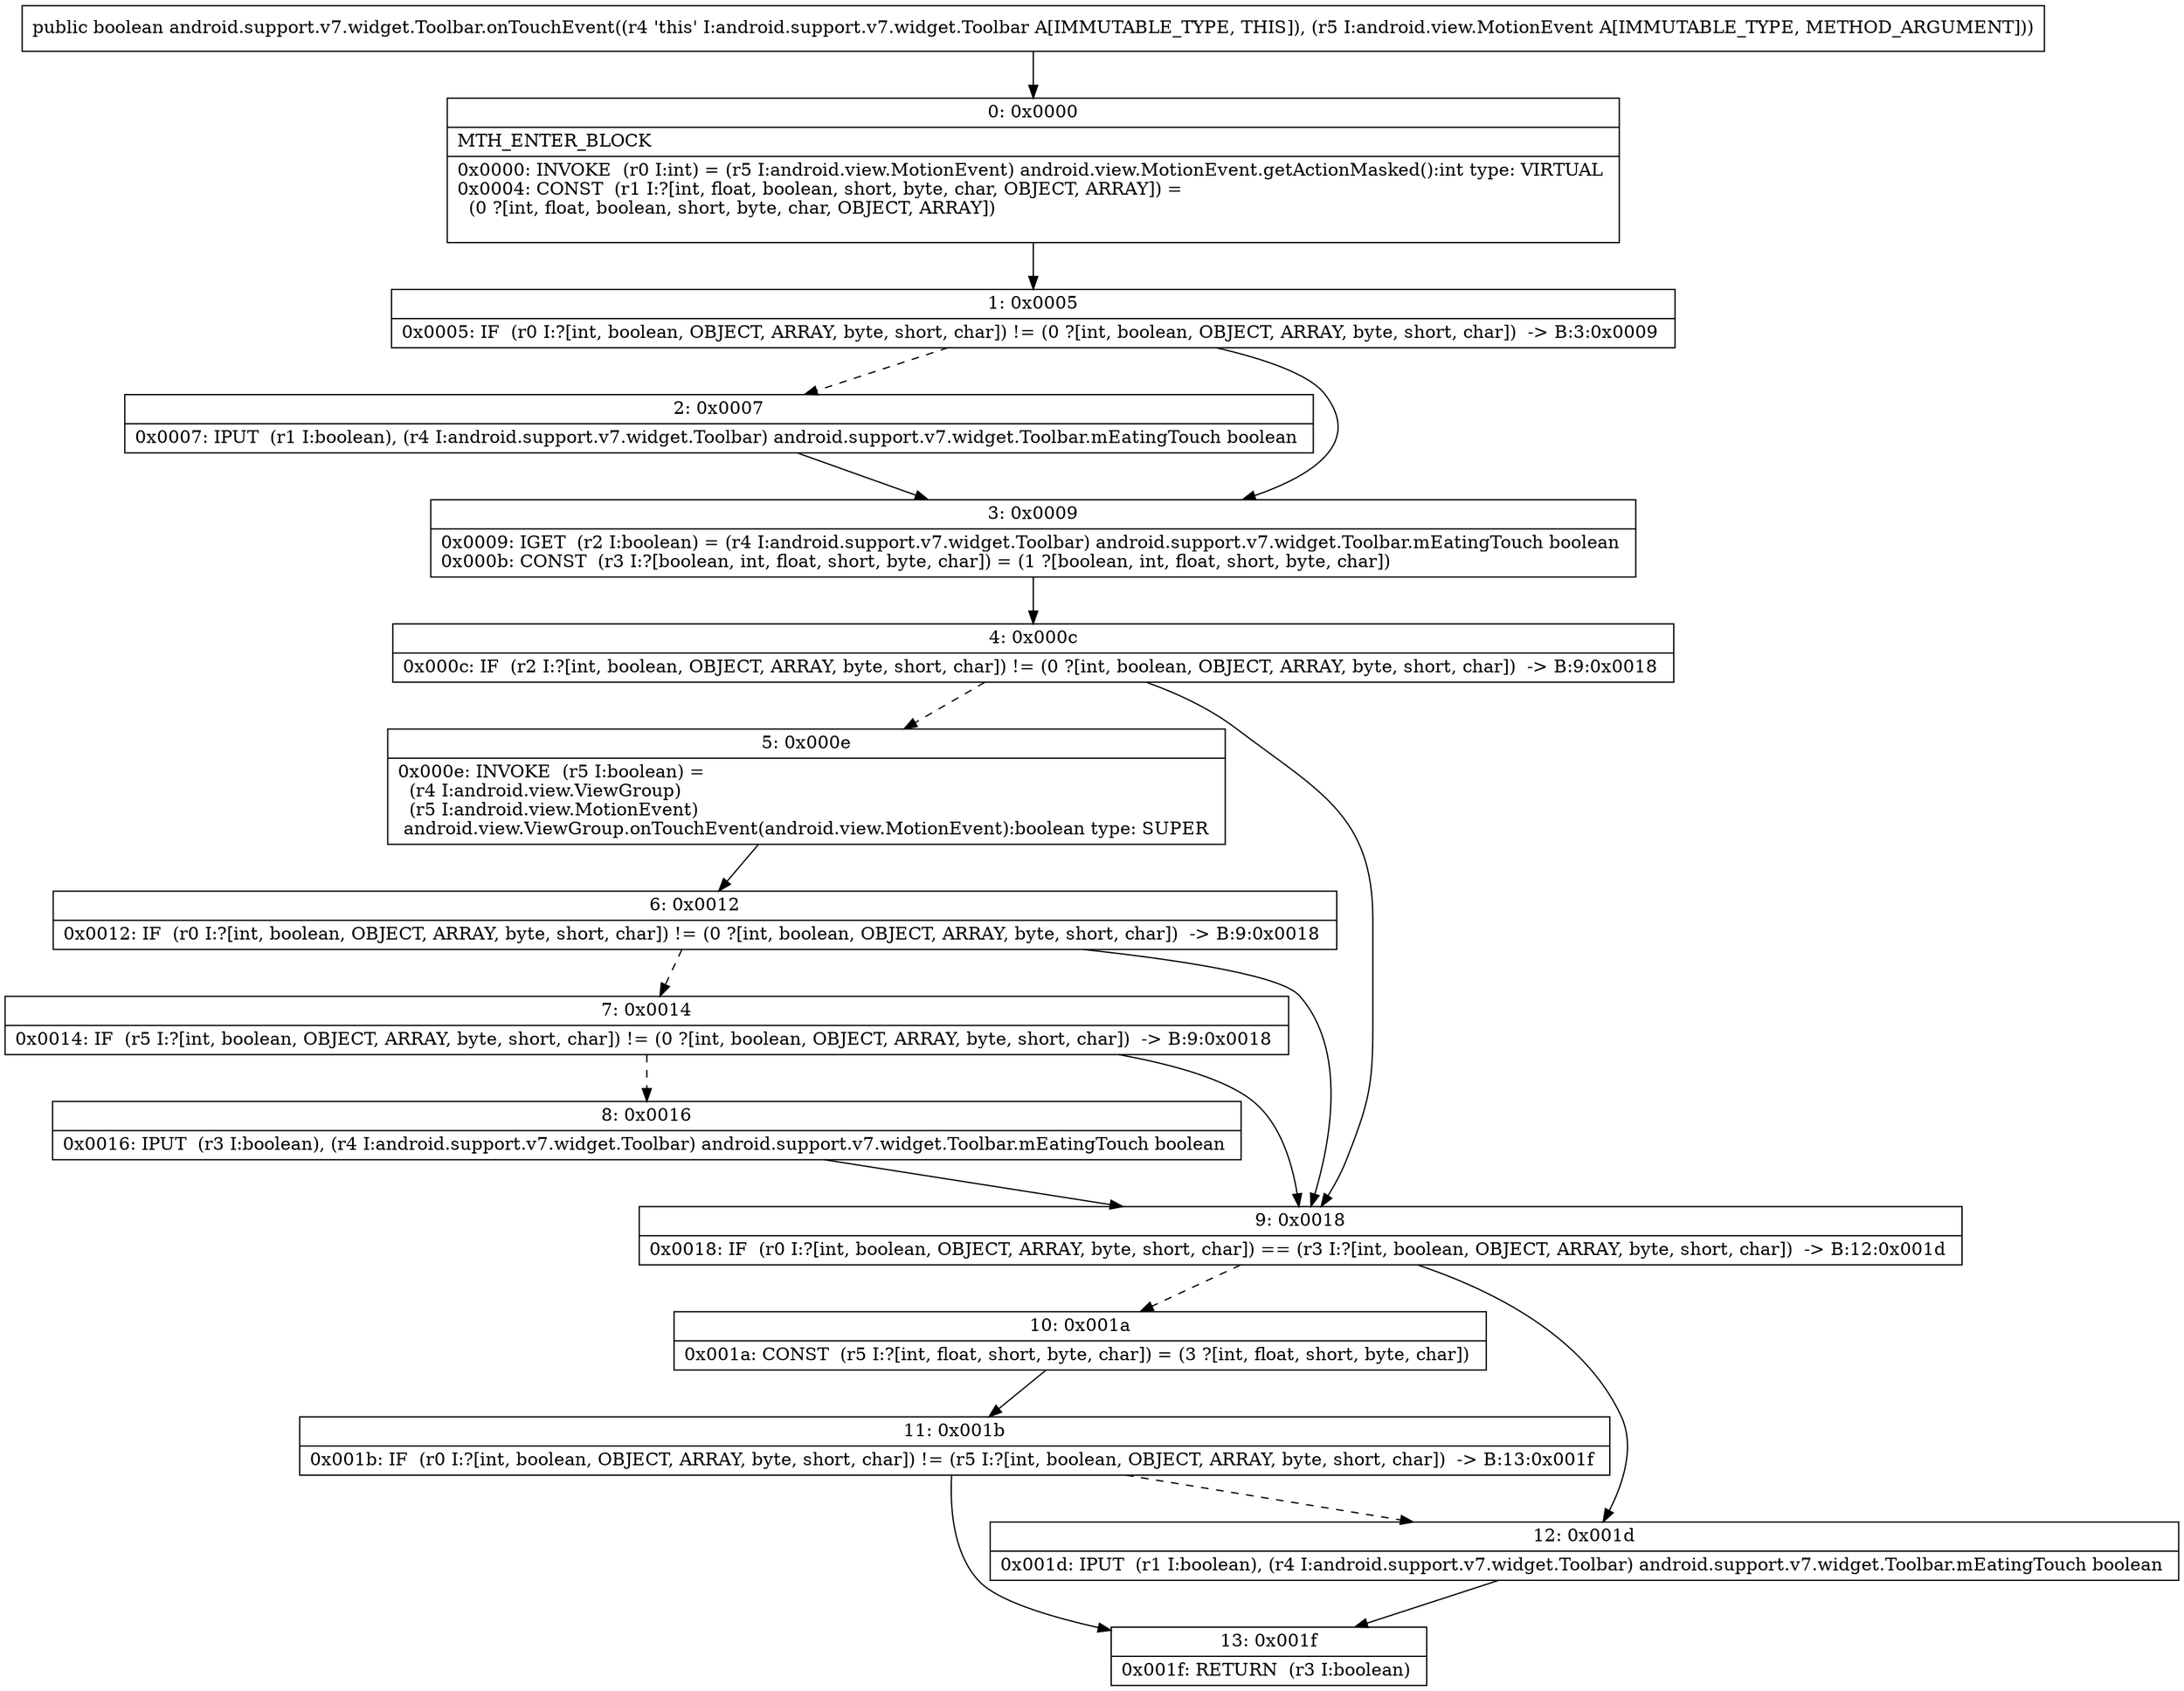 digraph "CFG forandroid.support.v7.widget.Toolbar.onTouchEvent(Landroid\/view\/MotionEvent;)Z" {
Node_0 [shape=record,label="{0\:\ 0x0000|MTH_ENTER_BLOCK\l|0x0000: INVOKE  (r0 I:int) = (r5 I:android.view.MotionEvent) android.view.MotionEvent.getActionMasked():int type: VIRTUAL \l0x0004: CONST  (r1 I:?[int, float, boolean, short, byte, char, OBJECT, ARRAY]) = \l  (0 ?[int, float, boolean, short, byte, char, OBJECT, ARRAY])\l \l}"];
Node_1 [shape=record,label="{1\:\ 0x0005|0x0005: IF  (r0 I:?[int, boolean, OBJECT, ARRAY, byte, short, char]) != (0 ?[int, boolean, OBJECT, ARRAY, byte, short, char])  \-\> B:3:0x0009 \l}"];
Node_2 [shape=record,label="{2\:\ 0x0007|0x0007: IPUT  (r1 I:boolean), (r4 I:android.support.v7.widget.Toolbar) android.support.v7.widget.Toolbar.mEatingTouch boolean \l}"];
Node_3 [shape=record,label="{3\:\ 0x0009|0x0009: IGET  (r2 I:boolean) = (r4 I:android.support.v7.widget.Toolbar) android.support.v7.widget.Toolbar.mEatingTouch boolean \l0x000b: CONST  (r3 I:?[boolean, int, float, short, byte, char]) = (1 ?[boolean, int, float, short, byte, char]) \l}"];
Node_4 [shape=record,label="{4\:\ 0x000c|0x000c: IF  (r2 I:?[int, boolean, OBJECT, ARRAY, byte, short, char]) != (0 ?[int, boolean, OBJECT, ARRAY, byte, short, char])  \-\> B:9:0x0018 \l}"];
Node_5 [shape=record,label="{5\:\ 0x000e|0x000e: INVOKE  (r5 I:boolean) = \l  (r4 I:android.view.ViewGroup)\l  (r5 I:android.view.MotionEvent)\l android.view.ViewGroup.onTouchEvent(android.view.MotionEvent):boolean type: SUPER \l}"];
Node_6 [shape=record,label="{6\:\ 0x0012|0x0012: IF  (r0 I:?[int, boolean, OBJECT, ARRAY, byte, short, char]) != (0 ?[int, boolean, OBJECT, ARRAY, byte, short, char])  \-\> B:9:0x0018 \l}"];
Node_7 [shape=record,label="{7\:\ 0x0014|0x0014: IF  (r5 I:?[int, boolean, OBJECT, ARRAY, byte, short, char]) != (0 ?[int, boolean, OBJECT, ARRAY, byte, short, char])  \-\> B:9:0x0018 \l}"];
Node_8 [shape=record,label="{8\:\ 0x0016|0x0016: IPUT  (r3 I:boolean), (r4 I:android.support.v7.widget.Toolbar) android.support.v7.widget.Toolbar.mEatingTouch boolean \l}"];
Node_9 [shape=record,label="{9\:\ 0x0018|0x0018: IF  (r0 I:?[int, boolean, OBJECT, ARRAY, byte, short, char]) == (r3 I:?[int, boolean, OBJECT, ARRAY, byte, short, char])  \-\> B:12:0x001d \l}"];
Node_10 [shape=record,label="{10\:\ 0x001a|0x001a: CONST  (r5 I:?[int, float, short, byte, char]) = (3 ?[int, float, short, byte, char]) \l}"];
Node_11 [shape=record,label="{11\:\ 0x001b|0x001b: IF  (r0 I:?[int, boolean, OBJECT, ARRAY, byte, short, char]) != (r5 I:?[int, boolean, OBJECT, ARRAY, byte, short, char])  \-\> B:13:0x001f \l}"];
Node_12 [shape=record,label="{12\:\ 0x001d|0x001d: IPUT  (r1 I:boolean), (r4 I:android.support.v7.widget.Toolbar) android.support.v7.widget.Toolbar.mEatingTouch boolean \l}"];
Node_13 [shape=record,label="{13\:\ 0x001f|0x001f: RETURN  (r3 I:boolean) \l}"];
MethodNode[shape=record,label="{public boolean android.support.v7.widget.Toolbar.onTouchEvent((r4 'this' I:android.support.v7.widget.Toolbar A[IMMUTABLE_TYPE, THIS]), (r5 I:android.view.MotionEvent A[IMMUTABLE_TYPE, METHOD_ARGUMENT])) }"];
MethodNode -> Node_0;
Node_0 -> Node_1;
Node_1 -> Node_2[style=dashed];
Node_1 -> Node_3;
Node_2 -> Node_3;
Node_3 -> Node_4;
Node_4 -> Node_5[style=dashed];
Node_4 -> Node_9;
Node_5 -> Node_6;
Node_6 -> Node_7[style=dashed];
Node_6 -> Node_9;
Node_7 -> Node_8[style=dashed];
Node_7 -> Node_9;
Node_8 -> Node_9;
Node_9 -> Node_10[style=dashed];
Node_9 -> Node_12;
Node_10 -> Node_11;
Node_11 -> Node_12[style=dashed];
Node_11 -> Node_13;
Node_12 -> Node_13;
}

